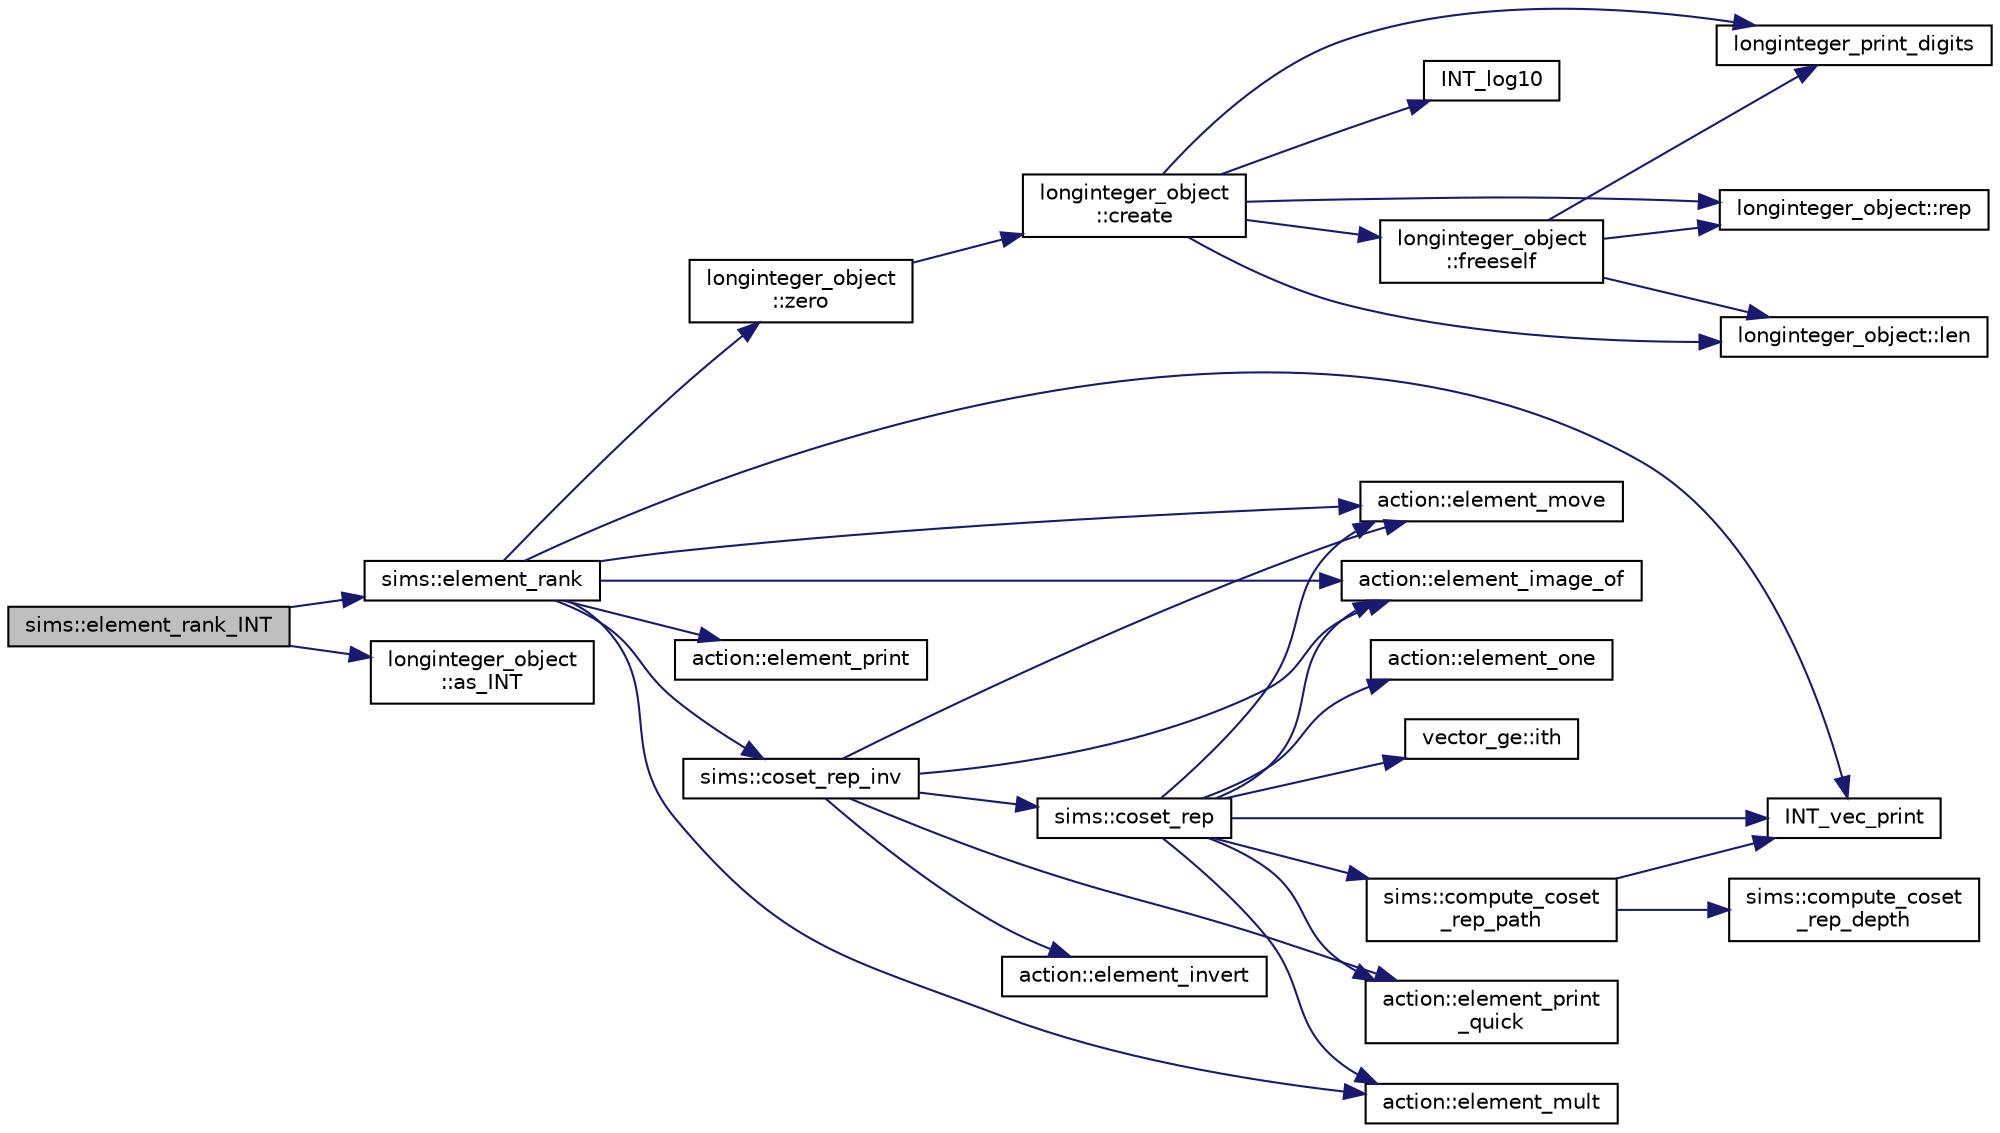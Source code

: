 digraph "sims::element_rank_INT"
{
  edge [fontname="Helvetica",fontsize="10",labelfontname="Helvetica",labelfontsize="10"];
  node [fontname="Helvetica",fontsize="10",shape=record];
  rankdir="LR";
  Node3491 [label="sims::element_rank_INT",height=0.2,width=0.4,color="black", fillcolor="grey75", style="filled", fontcolor="black"];
  Node3491 -> Node3492 [color="midnightblue",fontsize="10",style="solid",fontname="Helvetica"];
  Node3492 [label="sims::element_rank",height=0.2,width=0.4,color="black", fillcolor="white", style="filled",URL="$d9/df3/classsims.html#a00fb332192d01becb17b6a059482fc8d"];
  Node3492 -> Node3493 [color="midnightblue",fontsize="10",style="solid",fontname="Helvetica"];
  Node3493 [label="action::element_move",height=0.2,width=0.4,color="black", fillcolor="white", style="filled",URL="$d2/d86/classaction.html#a550947491bbb534d3d7951f50198a874"];
  Node3492 -> Node3494 [color="midnightblue",fontsize="10",style="solid",fontname="Helvetica"];
  Node3494 [label="longinteger_object\l::zero",height=0.2,width=0.4,color="black", fillcolor="white", style="filled",URL="$dd/d7e/classlonginteger__object.html#a6cdf946c2eb5e3e71ffb534716fa8a86"];
  Node3494 -> Node3495 [color="midnightblue",fontsize="10",style="solid",fontname="Helvetica"];
  Node3495 [label="longinteger_object\l::create",height=0.2,width=0.4,color="black", fillcolor="white", style="filled",URL="$dd/d7e/classlonginteger__object.html#a95d2eebc60849c3963a49298b1f498c2"];
  Node3495 -> Node3496 [color="midnightblue",fontsize="10",style="solid",fontname="Helvetica"];
  Node3496 [label="longinteger_object\l::freeself",height=0.2,width=0.4,color="black", fillcolor="white", style="filled",URL="$dd/d7e/classlonginteger__object.html#a06450f8c4795d81da6d680830ef958a1"];
  Node3496 -> Node3497 [color="midnightblue",fontsize="10",style="solid",fontname="Helvetica"];
  Node3497 [label="longinteger_print_digits",height=0.2,width=0.4,color="black", fillcolor="white", style="filled",URL="$de/dc5/algebra__and__number__theory_8h.html#ac2bac7b12f5b6440b8dad275cd7a157d"];
  Node3496 -> Node3498 [color="midnightblue",fontsize="10",style="solid",fontname="Helvetica"];
  Node3498 [label="longinteger_object::rep",height=0.2,width=0.4,color="black", fillcolor="white", style="filled",URL="$dd/d7e/classlonginteger__object.html#a3ecaf12738cc721d281c416503f241e2"];
  Node3496 -> Node3499 [color="midnightblue",fontsize="10",style="solid",fontname="Helvetica"];
  Node3499 [label="longinteger_object::len",height=0.2,width=0.4,color="black", fillcolor="white", style="filled",URL="$dd/d7e/classlonginteger__object.html#a0bfeae35be8a6fd44ed7f76413596ab1"];
  Node3495 -> Node3500 [color="midnightblue",fontsize="10",style="solid",fontname="Helvetica"];
  Node3500 [label="INT_log10",height=0.2,width=0.4,color="black", fillcolor="white", style="filled",URL="$de/dc5/algebra__and__number__theory_8h.html#a98bc0a6c562370a355165d2538dac250"];
  Node3495 -> Node3497 [color="midnightblue",fontsize="10",style="solid",fontname="Helvetica"];
  Node3495 -> Node3498 [color="midnightblue",fontsize="10",style="solid",fontname="Helvetica"];
  Node3495 -> Node3499 [color="midnightblue",fontsize="10",style="solid",fontname="Helvetica"];
  Node3492 -> Node3501 [color="midnightblue",fontsize="10",style="solid",fontname="Helvetica"];
  Node3501 [label="action::element_image_of",height=0.2,width=0.4,color="black", fillcolor="white", style="filled",URL="$d2/d86/classaction.html#ae09559d4537a048fc860f8a74a31393d"];
  Node3492 -> Node3502 [color="midnightblue",fontsize="10",style="solid",fontname="Helvetica"];
  Node3502 [label="INT_vec_print",height=0.2,width=0.4,color="black", fillcolor="white", style="filled",URL="$df/dbf/sajeeb_8_c.html#a79a5901af0b47dd0d694109543c027fe"];
  Node3492 -> Node3503 [color="midnightblue",fontsize="10",style="solid",fontname="Helvetica"];
  Node3503 [label="action::element_print",height=0.2,width=0.4,color="black", fillcolor="white", style="filled",URL="$d2/d86/classaction.html#ae38c3ef3c1125213733d63c6fc3c40cd"];
  Node3492 -> Node3504 [color="midnightblue",fontsize="10",style="solid",fontname="Helvetica"];
  Node3504 [label="sims::coset_rep_inv",height=0.2,width=0.4,color="black", fillcolor="white", style="filled",URL="$d9/df3/classsims.html#a388f523d4ec997fce4e9ede924de99b9"];
  Node3504 -> Node3505 [color="midnightblue",fontsize="10",style="solid",fontname="Helvetica"];
  Node3505 [label="sims::coset_rep",height=0.2,width=0.4,color="black", fillcolor="white", style="filled",URL="$d9/df3/classsims.html#a3d669dba4d005cd2399388f27f44cd04"];
  Node3505 -> Node3506 [color="midnightblue",fontsize="10",style="solid",fontname="Helvetica"];
  Node3506 [label="sims::compute_coset\l_rep_path",height=0.2,width=0.4,color="black", fillcolor="white", style="filled",URL="$d9/df3/classsims.html#a22a53a24eb86dcfe54cb3588776a4d96"];
  Node3506 -> Node3507 [color="midnightblue",fontsize="10",style="solid",fontname="Helvetica"];
  Node3507 [label="sims::compute_coset\l_rep_depth",height=0.2,width=0.4,color="black", fillcolor="white", style="filled",URL="$d9/df3/classsims.html#abfeb782bd253f1df5253486afb120f6f"];
  Node3506 -> Node3502 [color="midnightblue",fontsize="10",style="solid",fontname="Helvetica"];
  Node3505 -> Node3502 [color="midnightblue",fontsize="10",style="solid",fontname="Helvetica"];
  Node3505 -> Node3508 [color="midnightblue",fontsize="10",style="solid",fontname="Helvetica"];
  Node3508 [label="action::element_one",height=0.2,width=0.4,color="black", fillcolor="white", style="filled",URL="$d2/d86/classaction.html#a780a105daf04d6d1fe7e2f63b3c88e3b"];
  Node3505 -> Node3509 [color="midnightblue",fontsize="10",style="solid",fontname="Helvetica"];
  Node3509 [label="vector_ge::ith",height=0.2,width=0.4,color="black", fillcolor="white", style="filled",URL="$d4/d6e/classvector__ge.html#a1ff002e8b746a9beb119d57dcd4a15ff"];
  Node3505 -> Node3510 [color="midnightblue",fontsize="10",style="solid",fontname="Helvetica"];
  Node3510 [label="action::element_print\l_quick",height=0.2,width=0.4,color="black", fillcolor="white", style="filled",URL="$d2/d86/classaction.html#a4844680cf6750396f76494a28655265b"];
  Node3505 -> Node3511 [color="midnightblue",fontsize="10",style="solid",fontname="Helvetica"];
  Node3511 [label="action::element_mult",height=0.2,width=0.4,color="black", fillcolor="white", style="filled",URL="$d2/d86/classaction.html#ae9e36b2cae1f0f7bd7144097fa9a34b3"];
  Node3505 -> Node3493 [color="midnightblue",fontsize="10",style="solid",fontname="Helvetica"];
  Node3505 -> Node3501 [color="midnightblue",fontsize="10",style="solid",fontname="Helvetica"];
  Node3504 -> Node3510 [color="midnightblue",fontsize="10",style="solid",fontname="Helvetica"];
  Node3504 -> Node3501 [color="midnightblue",fontsize="10",style="solid",fontname="Helvetica"];
  Node3504 -> Node3512 [color="midnightblue",fontsize="10",style="solid",fontname="Helvetica"];
  Node3512 [label="action::element_invert",height=0.2,width=0.4,color="black", fillcolor="white", style="filled",URL="$d2/d86/classaction.html#aa4bd01e338497714586636751fcef436"];
  Node3504 -> Node3493 [color="midnightblue",fontsize="10",style="solid",fontname="Helvetica"];
  Node3492 -> Node3511 [color="midnightblue",fontsize="10",style="solid",fontname="Helvetica"];
  Node3491 -> Node3513 [color="midnightblue",fontsize="10",style="solid",fontname="Helvetica"];
  Node3513 [label="longinteger_object\l::as_INT",height=0.2,width=0.4,color="black", fillcolor="white", style="filled",URL="$dd/d7e/classlonginteger__object.html#afb992d4679a6741acc63c8bcba27971e"];
}
